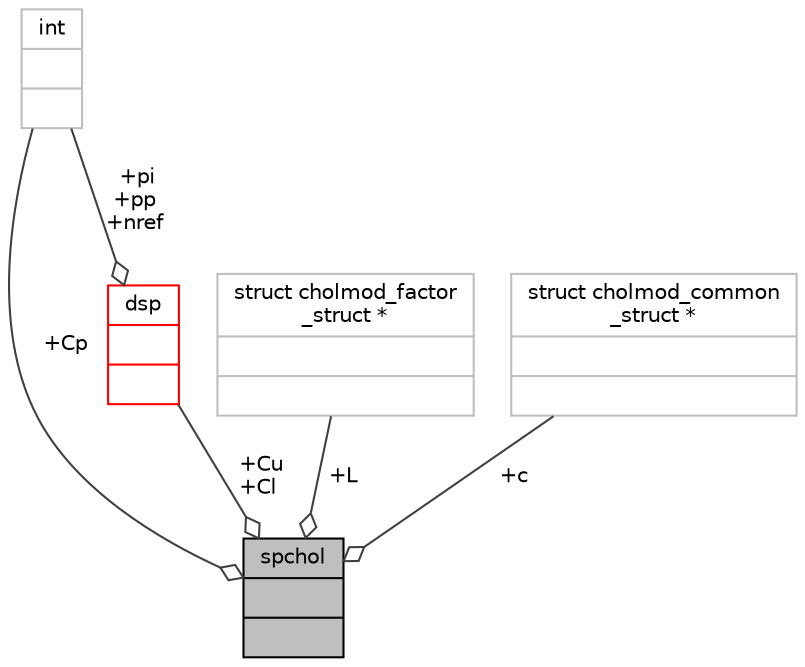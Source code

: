 digraph "spchol"
{
 // INTERACTIVE_SVG=YES
  bgcolor="transparent";
  edge [fontname="Helvetica",fontsize="10",labelfontname="Helvetica",labelfontsize="10"];
  node [fontname="Helvetica",fontsize="10",shape=record];
  Node1 [label="{spchol\n||}",height=0.2,width=0.4,color="black", fillcolor="grey75", style="filled", fontcolor="black"];
  Node2 -> Node1 [color="grey25",fontsize="10",style="solid",label=" +Cp" ,arrowhead="odiamond",fontname="Helvetica"];
  Node2 [label="{int\n||}",height=0.2,width=0.4,color="grey75"];
  Node3 -> Node1 [color="grey25",fontsize="10",style="solid",label=" +Cu\n+Cl" ,arrowhead="odiamond",fontname="Helvetica"];
  Node3 [label="{dsp\n||}",height=0.2,width=0.4,color="red",URL="$df/def/type_8h.html#de/d35/structdsp"];
  Node2 -> Node3 [color="grey25",fontsize="10",style="solid",label=" +pi\n+pp\n+nref" ,arrowhead="odiamond",fontname="Helvetica"];
  Node10 -> Node1 [color="grey25",fontsize="10",style="solid",label=" +L" ,arrowhead="odiamond",fontname="Helvetica"];
  Node10 [label="{struct cholmod_factor\l_struct *\n||}",height=0.2,width=0.4,color="grey75"];
  Node11 -> Node1 [color="grey25",fontsize="10",style="solid",label=" +c" ,arrowhead="odiamond",fontname="Helvetica"];
  Node11 [label="{struct cholmod_common\l_struct *\n||}",height=0.2,width=0.4,color="grey75"];
}
